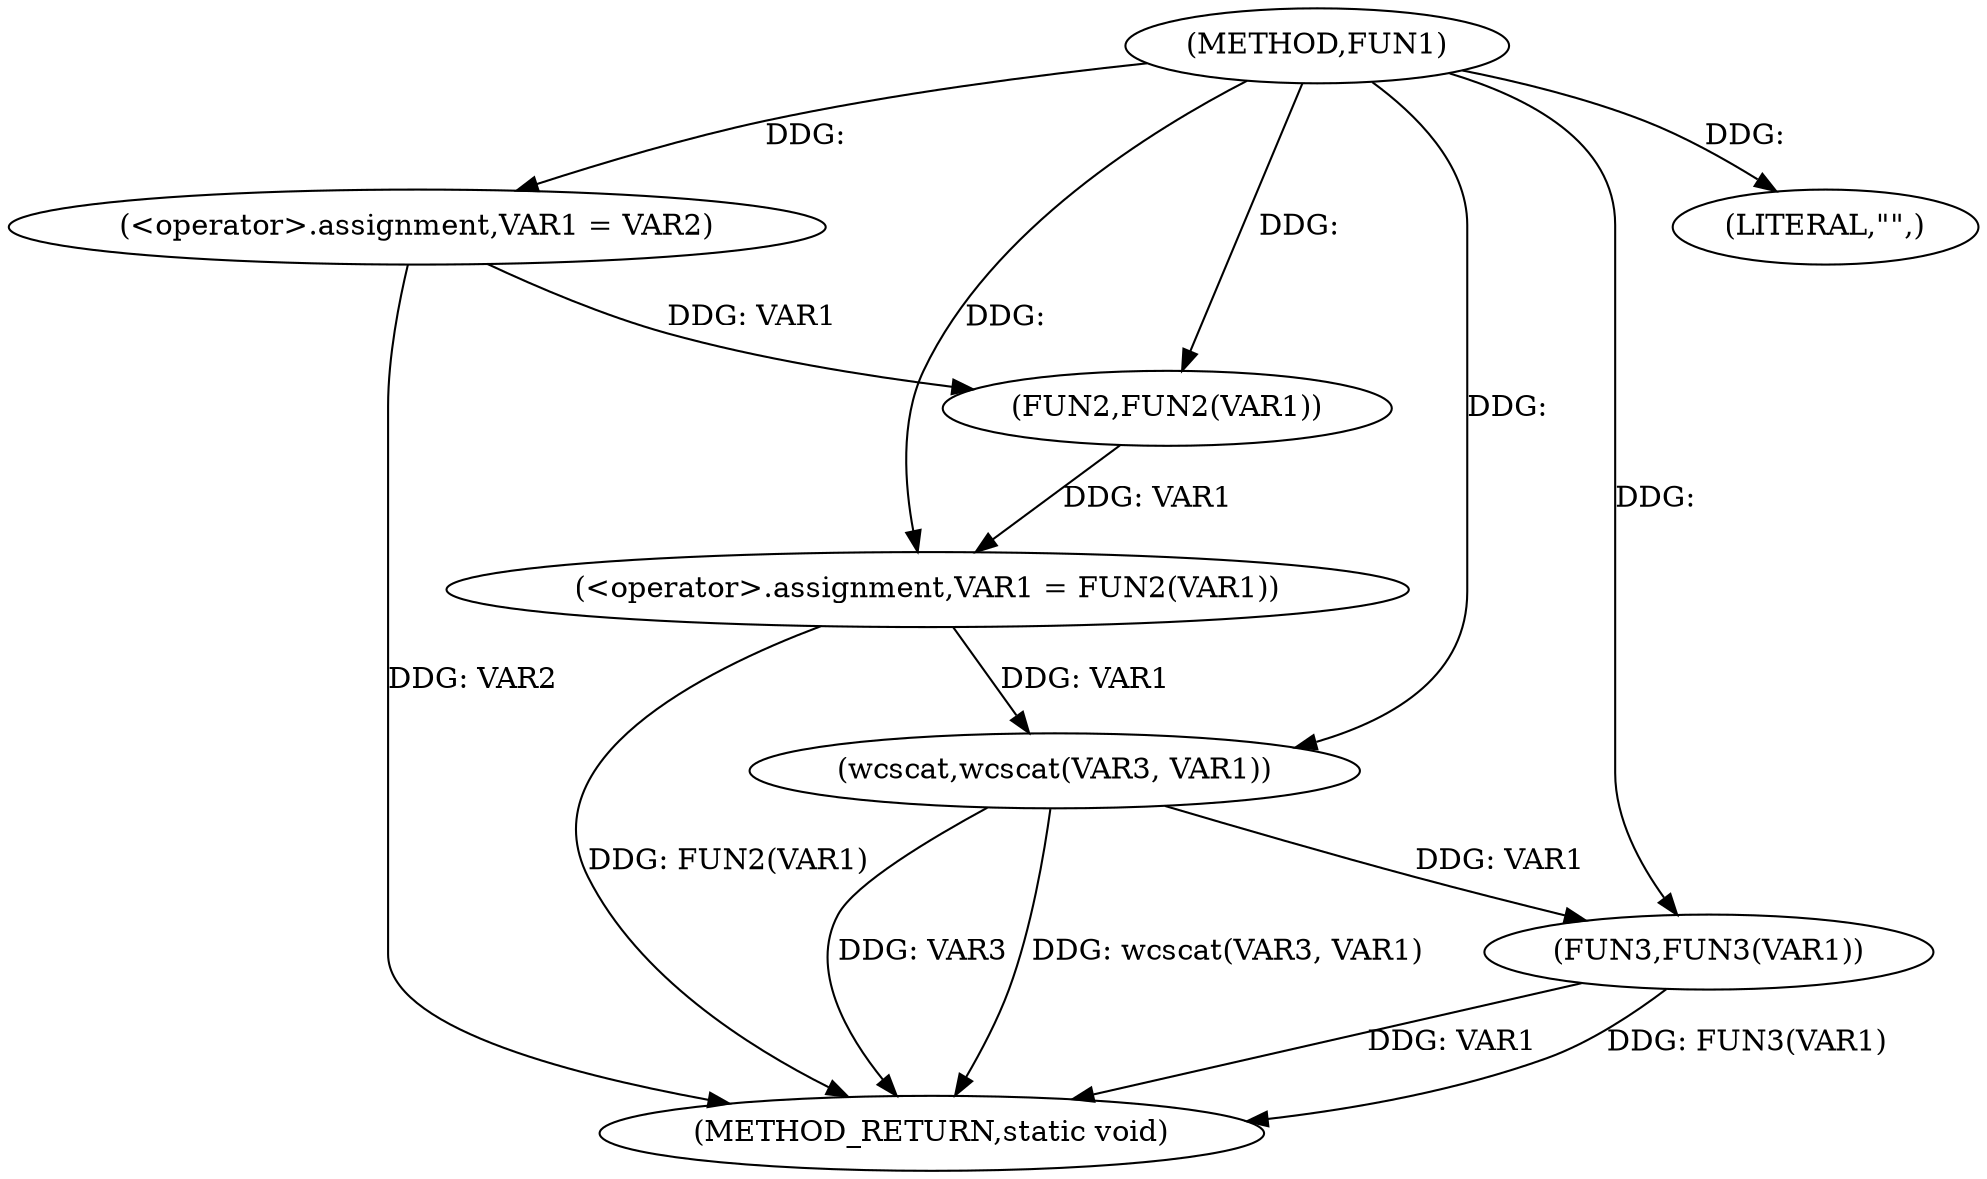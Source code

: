 digraph FUN1 {  
"1000100" [label = "(METHOD,FUN1)" ]
"1000118" [label = "(METHOD_RETURN,static void)" ]
"1000104" [label = "(<operator>.assignment,VAR1 = VAR2)" ]
"1000107" [label = "(<operator>.assignment,VAR1 = FUN2(VAR1))" ]
"1000109" [label = "(FUN2,FUN2(VAR1))" ]
"1000112" [label = "(LITERAL,\"\",)" ]
"1000113" [label = "(wcscat,wcscat(VAR3, VAR1))" ]
"1000116" [label = "(FUN3,FUN3(VAR1))" ]
  "1000116" -> "1000118"  [ label = "DDG: VAR1"] 
  "1000113" -> "1000118"  [ label = "DDG: VAR3"] 
  "1000113" -> "1000118"  [ label = "DDG: wcscat(VAR3, VAR1)"] 
  "1000116" -> "1000118"  [ label = "DDG: FUN3(VAR1)"] 
  "1000104" -> "1000118"  [ label = "DDG: VAR2"] 
  "1000107" -> "1000118"  [ label = "DDG: FUN2(VAR1)"] 
  "1000100" -> "1000104"  [ label = "DDG: "] 
  "1000109" -> "1000107"  [ label = "DDG: VAR1"] 
  "1000100" -> "1000107"  [ label = "DDG: "] 
  "1000104" -> "1000109"  [ label = "DDG: VAR1"] 
  "1000100" -> "1000109"  [ label = "DDG: "] 
  "1000100" -> "1000112"  [ label = "DDG: "] 
  "1000100" -> "1000113"  [ label = "DDG: "] 
  "1000107" -> "1000113"  [ label = "DDG: VAR1"] 
  "1000113" -> "1000116"  [ label = "DDG: VAR1"] 
  "1000100" -> "1000116"  [ label = "DDG: "] 
}
